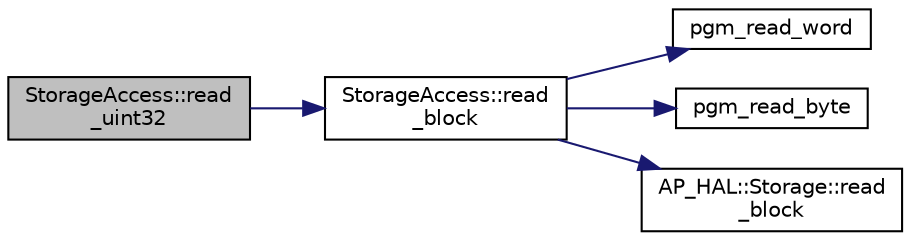 digraph "StorageAccess::read_uint32"
{
 // INTERACTIVE_SVG=YES
  edge [fontname="Helvetica",fontsize="10",labelfontname="Helvetica",labelfontsize="10"];
  node [fontname="Helvetica",fontsize="10",shape=record];
  rankdir="LR";
  Node1 [label="StorageAccess::read\l_uint32",height=0.2,width=0.4,color="black", fillcolor="grey75", style="filled" fontcolor="black"];
  Node1 -> Node2 [color="midnightblue",fontsize="10",style="solid",fontname="Helvetica"];
  Node2 [label="StorageAccess::read\l_block",height=0.2,width=0.4,color="black", fillcolor="white", style="filled",URL="$classStorageAccess.html#ab2a8575d541549a15645edc360fdaa91"];
  Node2 -> Node3 [color="midnightblue",fontsize="10",style="solid",fontname="Helvetica"];
  Node3 [label="pgm_read_word",height=0.2,width=0.4,color="black", fillcolor="white", style="filled",URL="$AP__Progmem__Identity_8h.html#a9fc333349fa71fdc21a2d5152c5e23a2"];
  Node2 -> Node4 [color="midnightblue",fontsize="10",style="solid",fontname="Helvetica"];
  Node4 [label="pgm_read_byte",height=0.2,width=0.4,color="black", fillcolor="white", style="filled",URL="$AP__Progmem__Identity_8h.html#a1514e0408e036062b4af844baaf567da"];
  Node2 -> Node5 [color="midnightblue",fontsize="10",style="solid",fontname="Helvetica"];
  Node5 [label="AP_HAL::Storage::read\l_block",height=0.2,width=0.4,color="black", fillcolor="white", style="filled",URL="$classAP__HAL_1_1Storage.html#a1c3b1e80b0bec7d4bacd3ecbefb3b3f3"];
}
